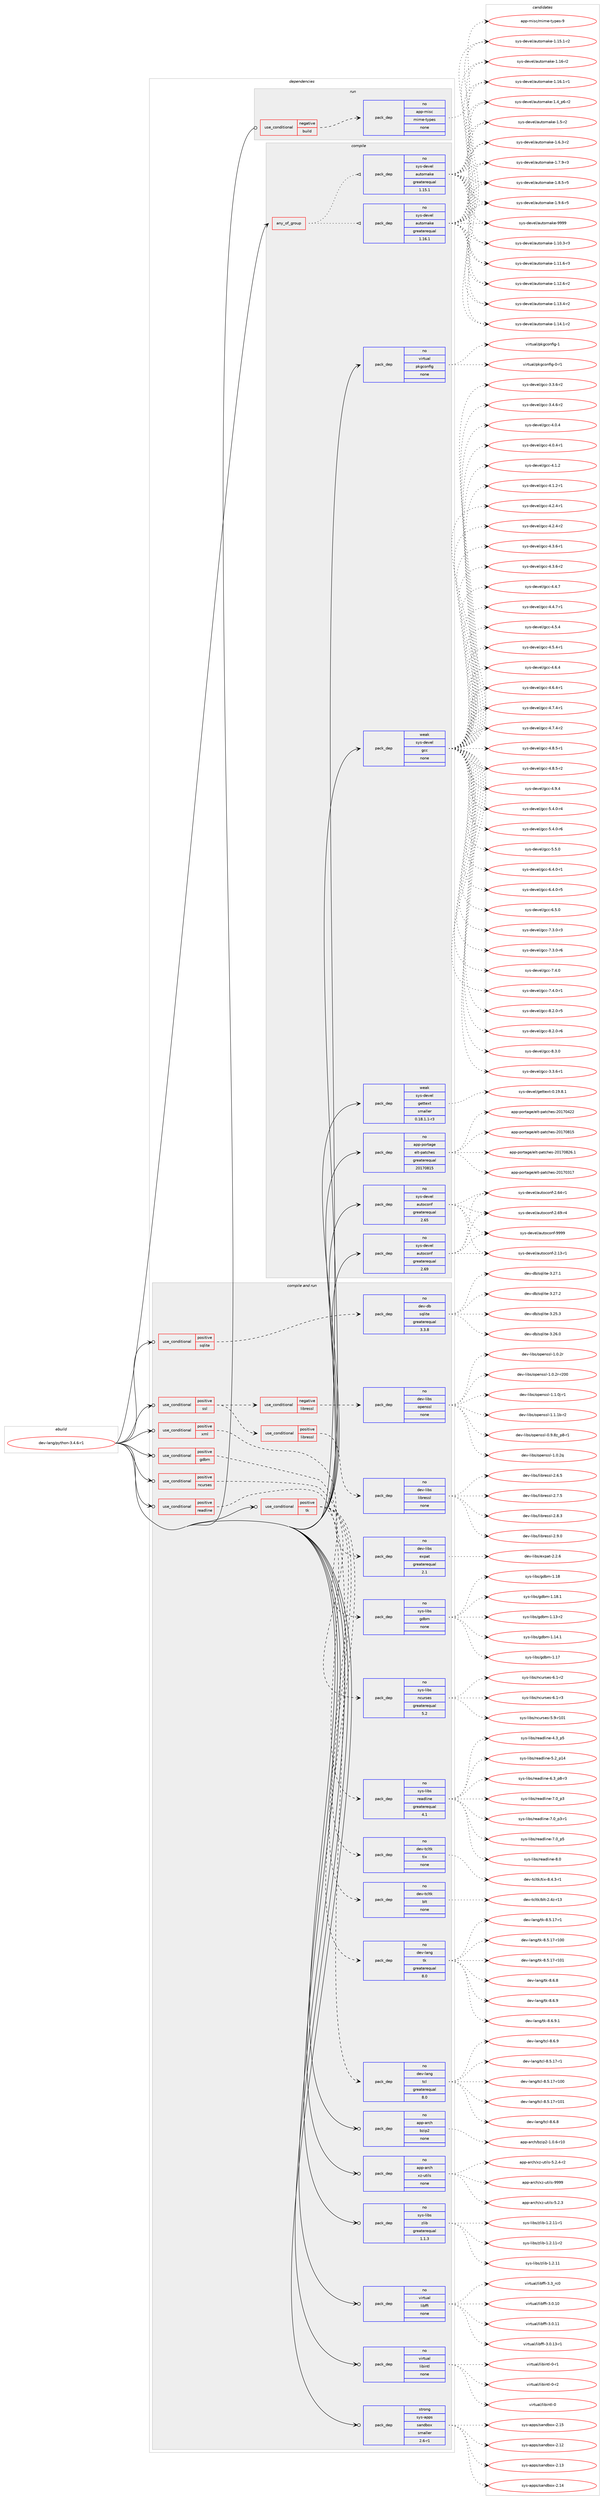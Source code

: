 digraph prolog {

# *************
# Graph options
# *************

newrank=true;
concentrate=true;
compound=true;
graph [rankdir=LR,fontname=Helvetica,fontsize=10,ranksep=1.5];#, ranksep=2.5, nodesep=0.2];
edge  [arrowhead=vee];
node  [fontname=Helvetica,fontsize=10];

# **********
# The ebuild
# **********

subgraph cluster_leftcol {
color=gray;
rank=same;
label=<<i>ebuild</i>>;
id [label="dev-lang/python-3.4.6-r1", color=red, width=4, href="../dev-lang/python-3.4.6-r1.svg"];
}

# ****************
# The dependencies
# ****************

subgraph cluster_midcol {
color=gray;
label=<<i>dependencies</i>>;
subgraph cluster_compile {
fillcolor="#eeeeee";
style=filled;
label=<<i>compile</i>>;
subgraph any22021 {
dependency1361623 [label=<<TABLE BORDER="0" CELLBORDER="1" CELLSPACING="0" CELLPADDING="4"><TR><TD CELLPADDING="10">any_of_group</TD></TR></TABLE>>, shape=none, color=red];subgraph pack974479 {
dependency1361624 [label=<<TABLE BORDER="0" CELLBORDER="1" CELLSPACING="0" CELLPADDING="4" WIDTH="220"><TR><TD ROWSPAN="6" CELLPADDING="30">pack_dep</TD></TR><TR><TD WIDTH="110">no</TD></TR><TR><TD>sys-devel</TD></TR><TR><TD>automake</TD></TR><TR><TD>greaterequal</TD></TR><TR><TD>1.16.1</TD></TR></TABLE>>, shape=none, color=blue];
}
dependency1361623:e -> dependency1361624:w [weight=20,style="dotted",arrowhead="oinv"];
subgraph pack974480 {
dependency1361625 [label=<<TABLE BORDER="0" CELLBORDER="1" CELLSPACING="0" CELLPADDING="4" WIDTH="220"><TR><TD ROWSPAN="6" CELLPADDING="30">pack_dep</TD></TR><TR><TD WIDTH="110">no</TD></TR><TR><TD>sys-devel</TD></TR><TR><TD>automake</TD></TR><TR><TD>greaterequal</TD></TR><TR><TD>1.15.1</TD></TR></TABLE>>, shape=none, color=blue];
}
dependency1361623:e -> dependency1361625:w [weight=20,style="dotted",arrowhead="oinv"];
}
id:e -> dependency1361623:w [weight=20,style="solid",arrowhead="vee"];
subgraph pack974481 {
dependency1361626 [label=<<TABLE BORDER="0" CELLBORDER="1" CELLSPACING="0" CELLPADDING="4" WIDTH="220"><TR><TD ROWSPAN="6" CELLPADDING="30">pack_dep</TD></TR><TR><TD WIDTH="110">no</TD></TR><TR><TD>app-portage</TD></TR><TR><TD>elt-patches</TD></TR><TR><TD>greaterequal</TD></TR><TR><TD>20170815</TD></TR></TABLE>>, shape=none, color=blue];
}
id:e -> dependency1361626:w [weight=20,style="solid",arrowhead="vee"];
subgraph pack974482 {
dependency1361627 [label=<<TABLE BORDER="0" CELLBORDER="1" CELLSPACING="0" CELLPADDING="4" WIDTH="220"><TR><TD ROWSPAN="6" CELLPADDING="30">pack_dep</TD></TR><TR><TD WIDTH="110">no</TD></TR><TR><TD>sys-devel</TD></TR><TR><TD>autoconf</TD></TR><TR><TD>greaterequal</TD></TR><TR><TD>2.65</TD></TR></TABLE>>, shape=none, color=blue];
}
id:e -> dependency1361627:w [weight=20,style="solid",arrowhead="vee"];
subgraph pack974483 {
dependency1361628 [label=<<TABLE BORDER="0" CELLBORDER="1" CELLSPACING="0" CELLPADDING="4" WIDTH="220"><TR><TD ROWSPAN="6" CELLPADDING="30">pack_dep</TD></TR><TR><TD WIDTH="110">no</TD></TR><TR><TD>sys-devel</TD></TR><TR><TD>autoconf</TD></TR><TR><TD>greaterequal</TD></TR><TR><TD>2.69</TD></TR></TABLE>>, shape=none, color=blue];
}
id:e -> dependency1361628:w [weight=20,style="solid",arrowhead="vee"];
subgraph pack974484 {
dependency1361629 [label=<<TABLE BORDER="0" CELLBORDER="1" CELLSPACING="0" CELLPADDING="4" WIDTH="220"><TR><TD ROWSPAN="6" CELLPADDING="30">pack_dep</TD></TR><TR><TD WIDTH="110">no</TD></TR><TR><TD>virtual</TD></TR><TR><TD>pkgconfig</TD></TR><TR><TD>none</TD></TR><TR><TD></TD></TR></TABLE>>, shape=none, color=blue];
}
id:e -> dependency1361629:w [weight=20,style="solid",arrowhead="vee"];
subgraph pack974485 {
dependency1361630 [label=<<TABLE BORDER="0" CELLBORDER="1" CELLSPACING="0" CELLPADDING="4" WIDTH="220"><TR><TD ROWSPAN="6" CELLPADDING="30">pack_dep</TD></TR><TR><TD WIDTH="110">weak</TD></TR><TR><TD>sys-devel</TD></TR><TR><TD>gcc</TD></TR><TR><TD>none</TD></TR><TR><TD></TD></TR></TABLE>>, shape=none, color=blue];
}
id:e -> dependency1361630:w [weight=20,style="solid",arrowhead="vee"];
subgraph pack974486 {
dependency1361631 [label=<<TABLE BORDER="0" CELLBORDER="1" CELLSPACING="0" CELLPADDING="4" WIDTH="220"><TR><TD ROWSPAN="6" CELLPADDING="30">pack_dep</TD></TR><TR><TD WIDTH="110">weak</TD></TR><TR><TD>sys-devel</TD></TR><TR><TD>gettext</TD></TR><TR><TD>smaller</TD></TR><TR><TD>0.18.1.1-r3</TD></TR></TABLE>>, shape=none, color=blue];
}
id:e -> dependency1361631:w [weight=20,style="solid",arrowhead="vee"];
}
subgraph cluster_compileandrun {
fillcolor="#eeeeee";
style=filled;
label=<<i>compile and run</i>>;
subgraph cond364571 {
dependency1361632 [label=<<TABLE BORDER="0" CELLBORDER="1" CELLSPACING="0" CELLPADDING="4"><TR><TD ROWSPAN="3" CELLPADDING="10">use_conditional</TD></TR><TR><TD>positive</TD></TR><TR><TD>gdbm</TD></TR></TABLE>>, shape=none, color=red];
subgraph pack974487 {
dependency1361633 [label=<<TABLE BORDER="0" CELLBORDER="1" CELLSPACING="0" CELLPADDING="4" WIDTH="220"><TR><TD ROWSPAN="6" CELLPADDING="30">pack_dep</TD></TR><TR><TD WIDTH="110">no</TD></TR><TR><TD>sys-libs</TD></TR><TR><TD>gdbm</TD></TR><TR><TD>none</TD></TR><TR><TD></TD></TR></TABLE>>, shape=none, color=blue];
}
dependency1361632:e -> dependency1361633:w [weight=20,style="dashed",arrowhead="vee"];
}
id:e -> dependency1361632:w [weight=20,style="solid",arrowhead="odotvee"];
subgraph cond364572 {
dependency1361634 [label=<<TABLE BORDER="0" CELLBORDER="1" CELLSPACING="0" CELLPADDING="4"><TR><TD ROWSPAN="3" CELLPADDING="10">use_conditional</TD></TR><TR><TD>positive</TD></TR><TR><TD>ncurses</TD></TR></TABLE>>, shape=none, color=red];
subgraph pack974488 {
dependency1361635 [label=<<TABLE BORDER="0" CELLBORDER="1" CELLSPACING="0" CELLPADDING="4" WIDTH="220"><TR><TD ROWSPAN="6" CELLPADDING="30">pack_dep</TD></TR><TR><TD WIDTH="110">no</TD></TR><TR><TD>sys-libs</TD></TR><TR><TD>ncurses</TD></TR><TR><TD>greaterequal</TD></TR><TR><TD>5.2</TD></TR></TABLE>>, shape=none, color=blue];
}
dependency1361634:e -> dependency1361635:w [weight=20,style="dashed",arrowhead="vee"];
}
id:e -> dependency1361634:w [weight=20,style="solid",arrowhead="odotvee"];
subgraph cond364573 {
dependency1361636 [label=<<TABLE BORDER="0" CELLBORDER="1" CELLSPACING="0" CELLPADDING="4"><TR><TD ROWSPAN="3" CELLPADDING="10">use_conditional</TD></TR><TR><TD>positive</TD></TR><TR><TD>readline</TD></TR></TABLE>>, shape=none, color=red];
subgraph pack974489 {
dependency1361637 [label=<<TABLE BORDER="0" CELLBORDER="1" CELLSPACING="0" CELLPADDING="4" WIDTH="220"><TR><TD ROWSPAN="6" CELLPADDING="30">pack_dep</TD></TR><TR><TD WIDTH="110">no</TD></TR><TR><TD>sys-libs</TD></TR><TR><TD>readline</TD></TR><TR><TD>greaterequal</TD></TR><TR><TD>4.1</TD></TR></TABLE>>, shape=none, color=blue];
}
dependency1361636:e -> dependency1361637:w [weight=20,style="dashed",arrowhead="vee"];
}
id:e -> dependency1361636:w [weight=20,style="solid",arrowhead="odotvee"];
subgraph cond364574 {
dependency1361638 [label=<<TABLE BORDER="0" CELLBORDER="1" CELLSPACING="0" CELLPADDING="4"><TR><TD ROWSPAN="3" CELLPADDING="10">use_conditional</TD></TR><TR><TD>positive</TD></TR><TR><TD>sqlite</TD></TR></TABLE>>, shape=none, color=red];
subgraph pack974490 {
dependency1361639 [label=<<TABLE BORDER="0" CELLBORDER="1" CELLSPACING="0" CELLPADDING="4" WIDTH="220"><TR><TD ROWSPAN="6" CELLPADDING="30">pack_dep</TD></TR><TR><TD WIDTH="110">no</TD></TR><TR><TD>dev-db</TD></TR><TR><TD>sqlite</TD></TR><TR><TD>greaterequal</TD></TR><TR><TD>3.3.8</TD></TR></TABLE>>, shape=none, color=blue];
}
dependency1361638:e -> dependency1361639:w [weight=20,style="dashed",arrowhead="vee"];
}
id:e -> dependency1361638:w [weight=20,style="solid",arrowhead="odotvee"];
subgraph cond364575 {
dependency1361640 [label=<<TABLE BORDER="0" CELLBORDER="1" CELLSPACING="0" CELLPADDING="4"><TR><TD ROWSPAN="3" CELLPADDING="10">use_conditional</TD></TR><TR><TD>positive</TD></TR><TR><TD>ssl</TD></TR></TABLE>>, shape=none, color=red];
subgraph cond364576 {
dependency1361641 [label=<<TABLE BORDER="0" CELLBORDER="1" CELLSPACING="0" CELLPADDING="4"><TR><TD ROWSPAN="3" CELLPADDING="10">use_conditional</TD></TR><TR><TD>negative</TD></TR><TR><TD>libressl</TD></TR></TABLE>>, shape=none, color=red];
subgraph pack974491 {
dependency1361642 [label=<<TABLE BORDER="0" CELLBORDER="1" CELLSPACING="0" CELLPADDING="4" WIDTH="220"><TR><TD ROWSPAN="6" CELLPADDING="30">pack_dep</TD></TR><TR><TD WIDTH="110">no</TD></TR><TR><TD>dev-libs</TD></TR><TR><TD>openssl</TD></TR><TR><TD>none</TD></TR><TR><TD></TD></TR></TABLE>>, shape=none, color=blue];
}
dependency1361641:e -> dependency1361642:w [weight=20,style="dashed",arrowhead="vee"];
}
dependency1361640:e -> dependency1361641:w [weight=20,style="dashed",arrowhead="vee"];
subgraph cond364577 {
dependency1361643 [label=<<TABLE BORDER="0" CELLBORDER="1" CELLSPACING="0" CELLPADDING="4"><TR><TD ROWSPAN="3" CELLPADDING="10">use_conditional</TD></TR><TR><TD>positive</TD></TR><TR><TD>libressl</TD></TR></TABLE>>, shape=none, color=red];
subgraph pack974492 {
dependency1361644 [label=<<TABLE BORDER="0" CELLBORDER="1" CELLSPACING="0" CELLPADDING="4" WIDTH="220"><TR><TD ROWSPAN="6" CELLPADDING="30">pack_dep</TD></TR><TR><TD WIDTH="110">no</TD></TR><TR><TD>dev-libs</TD></TR><TR><TD>libressl</TD></TR><TR><TD>none</TD></TR><TR><TD></TD></TR></TABLE>>, shape=none, color=blue];
}
dependency1361643:e -> dependency1361644:w [weight=20,style="dashed",arrowhead="vee"];
}
dependency1361640:e -> dependency1361643:w [weight=20,style="dashed",arrowhead="vee"];
}
id:e -> dependency1361640:w [weight=20,style="solid",arrowhead="odotvee"];
subgraph cond364578 {
dependency1361645 [label=<<TABLE BORDER="0" CELLBORDER="1" CELLSPACING="0" CELLPADDING="4"><TR><TD ROWSPAN="3" CELLPADDING="10">use_conditional</TD></TR><TR><TD>positive</TD></TR><TR><TD>tk</TD></TR></TABLE>>, shape=none, color=red];
subgraph pack974493 {
dependency1361646 [label=<<TABLE BORDER="0" CELLBORDER="1" CELLSPACING="0" CELLPADDING="4" WIDTH="220"><TR><TD ROWSPAN="6" CELLPADDING="30">pack_dep</TD></TR><TR><TD WIDTH="110">no</TD></TR><TR><TD>dev-lang</TD></TR><TR><TD>tcl</TD></TR><TR><TD>greaterequal</TD></TR><TR><TD>8.0</TD></TR></TABLE>>, shape=none, color=blue];
}
dependency1361645:e -> dependency1361646:w [weight=20,style="dashed",arrowhead="vee"];
subgraph pack974494 {
dependency1361647 [label=<<TABLE BORDER="0" CELLBORDER="1" CELLSPACING="0" CELLPADDING="4" WIDTH="220"><TR><TD ROWSPAN="6" CELLPADDING="30">pack_dep</TD></TR><TR><TD WIDTH="110">no</TD></TR><TR><TD>dev-lang</TD></TR><TR><TD>tk</TD></TR><TR><TD>greaterequal</TD></TR><TR><TD>8.0</TD></TR></TABLE>>, shape=none, color=blue];
}
dependency1361645:e -> dependency1361647:w [weight=20,style="dashed",arrowhead="vee"];
subgraph pack974495 {
dependency1361648 [label=<<TABLE BORDER="0" CELLBORDER="1" CELLSPACING="0" CELLPADDING="4" WIDTH="220"><TR><TD ROWSPAN="6" CELLPADDING="30">pack_dep</TD></TR><TR><TD WIDTH="110">no</TD></TR><TR><TD>dev-tcltk</TD></TR><TR><TD>blt</TD></TR><TR><TD>none</TD></TR><TR><TD></TD></TR></TABLE>>, shape=none, color=blue];
}
dependency1361645:e -> dependency1361648:w [weight=20,style="dashed",arrowhead="vee"];
subgraph pack974496 {
dependency1361649 [label=<<TABLE BORDER="0" CELLBORDER="1" CELLSPACING="0" CELLPADDING="4" WIDTH="220"><TR><TD ROWSPAN="6" CELLPADDING="30">pack_dep</TD></TR><TR><TD WIDTH="110">no</TD></TR><TR><TD>dev-tcltk</TD></TR><TR><TD>tix</TD></TR><TR><TD>none</TD></TR><TR><TD></TD></TR></TABLE>>, shape=none, color=blue];
}
dependency1361645:e -> dependency1361649:w [weight=20,style="dashed",arrowhead="vee"];
}
id:e -> dependency1361645:w [weight=20,style="solid",arrowhead="odotvee"];
subgraph cond364579 {
dependency1361650 [label=<<TABLE BORDER="0" CELLBORDER="1" CELLSPACING="0" CELLPADDING="4"><TR><TD ROWSPAN="3" CELLPADDING="10">use_conditional</TD></TR><TR><TD>positive</TD></TR><TR><TD>xml</TD></TR></TABLE>>, shape=none, color=red];
subgraph pack974497 {
dependency1361651 [label=<<TABLE BORDER="0" CELLBORDER="1" CELLSPACING="0" CELLPADDING="4" WIDTH="220"><TR><TD ROWSPAN="6" CELLPADDING="30">pack_dep</TD></TR><TR><TD WIDTH="110">no</TD></TR><TR><TD>dev-libs</TD></TR><TR><TD>expat</TD></TR><TR><TD>greaterequal</TD></TR><TR><TD>2.1</TD></TR></TABLE>>, shape=none, color=blue];
}
dependency1361650:e -> dependency1361651:w [weight=20,style="dashed",arrowhead="vee"];
}
id:e -> dependency1361650:w [weight=20,style="solid",arrowhead="odotvee"];
subgraph pack974498 {
dependency1361652 [label=<<TABLE BORDER="0" CELLBORDER="1" CELLSPACING="0" CELLPADDING="4" WIDTH="220"><TR><TD ROWSPAN="6" CELLPADDING="30">pack_dep</TD></TR><TR><TD WIDTH="110">no</TD></TR><TR><TD>app-arch</TD></TR><TR><TD>bzip2</TD></TR><TR><TD>none</TD></TR><TR><TD></TD></TR></TABLE>>, shape=none, color=blue];
}
id:e -> dependency1361652:w [weight=20,style="solid",arrowhead="odotvee"];
subgraph pack974499 {
dependency1361653 [label=<<TABLE BORDER="0" CELLBORDER="1" CELLSPACING="0" CELLPADDING="4" WIDTH="220"><TR><TD ROWSPAN="6" CELLPADDING="30">pack_dep</TD></TR><TR><TD WIDTH="110">no</TD></TR><TR><TD>app-arch</TD></TR><TR><TD>xz-utils</TD></TR><TR><TD>none</TD></TR><TR><TD></TD></TR></TABLE>>, shape=none, color=blue];
}
id:e -> dependency1361653:w [weight=20,style="solid",arrowhead="odotvee"];
subgraph pack974500 {
dependency1361654 [label=<<TABLE BORDER="0" CELLBORDER="1" CELLSPACING="0" CELLPADDING="4" WIDTH="220"><TR><TD ROWSPAN="6" CELLPADDING="30">pack_dep</TD></TR><TR><TD WIDTH="110">no</TD></TR><TR><TD>sys-libs</TD></TR><TR><TD>zlib</TD></TR><TR><TD>greaterequal</TD></TR><TR><TD>1.1.3</TD></TR></TABLE>>, shape=none, color=blue];
}
id:e -> dependency1361654:w [weight=20,style="solid",arrowhead="odotvee"];
subgraph pack974501 {
dependency1361655 [label=<<TABLE BORDER="0" CELLBORDER="1" CELLSPACING="0" CELLPADDING="4" WIDTH="220"><TR><TD ROWSPAN="6" CELLPADDING="30">pack_dep</TD></TR><TR><TD WIDTH="110">no</TD></TR><TR><TD>virtual</TD></TR><TR><TD>libffi</TD></TR><TR><TD>none</TD></TR><TR><TD></TD></TR></TABLE>>, shape=none, color=blue];
}
id:e -> dependency1361655:w [weight=20,style="solid",arrowhead="odotvee"];
subgraph pack974502 {
dependency1361656 [label=<<TABLE BORDER="0" CELLBORDER="1" CELLSPACING="0" CELLPADDING="4" WIDTH="220"><TR><TD ROWSPAN="6" CELLPADDING="30">pack_dep</TD></TR><TR><TD WIDTH="110">no</TD></TR><TR><TD>virtual</TD></TR><TR><TD>libintl</TD></TR><TR><TD>none</TD></TR><TR><TD></TD></TR></TABLE>>, shape=none, color=blue];
}
id:e -> dependency1361656:w [weight=20,style="solid",arrowhead="odotvee"];
subgraph pack974503 {
dependency1361657 [label=<<TABLE BORDER="0" CELLBORDER="1" CELLSPACING="0" CELLPADDING="4" WIDTH="220"><TR><TD ROWSPAN="6" CELLPADDING="30">pack_dep</TD></TR><TR><TD WIDTH="110">strong</TD></TR><TR><TD>sys-apps</TD></TR><TR><TD>sandbox</TD></TR><TR><TD>smaller</TD></TR><TR><TD>2.6-r1</TD></TR></TABLE>>, shape=none, color=blue];
}
id:e -> dependency1361657:w [weight=20,style="solid",arrowhead="odotvee"];
}
subgraph cluster_run {
fillcolor="#eeeeee";
style=filled;
label=<<i>run</i>>;
subgraph cond364580 {
dependency1361658 [label=<<TABLE BORDER="0" CELLBORDER="1" CELLSPACING="0" CELLPADDING="4"><TR><TD ROWSPAN="3" CELLPADDING="10">use_conditional</TD></TR><TR><TD>negative</TD></TR><TR><TD>build</TD></TR></TABLE>>, shape=none, color=red];
subgraph pack974504 {
dependency1361659 [label=<<TABLE BORDER="0" CELLBORDER="1" CELLSPACING="0" CELLPADDING="4" WIDTH="220"><TR><TD ROWSPAN="6" CELLPADDING="30">pack_dep</TD></TR><TR><TD WIDTH="110">no</TD></TR><TR><TD>app-misc</TD></TR><TR><TD>mime-types</TD></TR><TR><TD>none</TD></TR><TR><TD></TD></TR></TABLE>>, shape=none, color=blue];
}
dependency1361658:e -> dependency1361659:w [weight=20,style="dashed",arrowhead="vee"];
}
id:e -> dependency1361658:w [weight=20,style="solid",arrowhead="odot"];
}
}

# **************
# The candidates
# **************

subgraph cluster_choices {
rank=same;
color=gray;
label=<<i>candidates</i>>;

subgraph choice974479 {
color=black;
nodesep=1;
choice11512111545100101118101108479711711611110997107101454946494846514511451 [label="sys-devel/automake-1.10.3-r3", color=red, width=4,href="../sys-devel/automake-1.10.3-r3.svg"];
choice11512111545100101118101108479711711611110997107101454946494946544511451 [label="sys-devel/automake-1.11.6-r3", color=red, width=4,href="../sys-devel/automake-1.11.6-r3.svg"];
choice11512111545100101118101108479711711611110997107101454946495046544511450 [label="sys-devel/automake-1.12.6-r2", color=red, width=4,href="../sys-devel/automake-1.12.6-r2.svg"];
choice11512111545100101118101108479711711611110997107101454946495146524511450 [label="sys-devel/automake-1.13.4-r2", color=red, width=4,href="../sys-devel/automake-1.13.4-r2.svg"];
choice11512111545100101118101108479711711611110997107101454946495246494511450 [label="sys-devel/automake-1.14.1-r2", color=red, width=4,href="../sys-devel/automake-1.14.1-r2.svg"];
choice11512111545100101118101108479711711611110997107101454946495346494511450 [label="sys-devel/automake-1.15.1-r2", color=red, width=4,href="../sys-devel/automake-1.15.1-r2.svg"];
choice1151211154510010111810110847971171161111099710710145494649544511450 [label="sys-devel/automake-1.16-r2", color=red, width=4,href="../sys-devel/automake-1.16-r2.svg"];
choice11512111545100101118101108479711711611110997107101454946495446494511449 [label="sys-devel/automake-1.16.1-r1", color=red, width=4,href="../sys-devel/automake-1.16.1-r1.svg"];
choice115121115451001011181011084797117116111109971071014549465295112544511450 [label="sys-devel/automake-1.4_p6-r2", color=red, width=4,href="../sys-devel/automake-1.4_p6-r2.svg"];
choice11512111545100101118101108479711711611110997107101454946534511450 [label="sys-devel/automake-1.5-r2", color=red, width=4,href="../sys-devel/automake-1.5-r2.svg"];
choice115121115451001011181011084797117116111109971071014549465446514511450 [label="sys-devel/automake-1.6.3-r2", color=red, width=4,href="../sys-devel/automake-1.6.3-r2.svg"];
choice115121115451001011181011084797117116111109971071014549465546574511451 [label="sys-devel/automake-1.7.9-r3", color=red, width=4,href="../sys-devel/automake-1.7.9-r3.svg"];
choice115121115451001011181011084797117116111109971071014549465646534511453 [label="sys-devel/automake-1.8.5-r5", color=red, width=4,href="../sys-devel/automake-1.8.5-r5.svg"];
choice115121115451001011181011084797117116111109971071014549465746544511453 [label="sys-devel/automake-1.9.6-r5", color=red, width=4,href="../sys-devel/automake-1.9.6-r5.svg"];
choice115121115451001011181011084797117116111109971071014557575757 [label="sys-devel/automake-9999", color=red, width=4,href="../sys-devel/automake-9999.svg"];
dependency1361624:e -> choice11512111545100101118101108479711711611110997107101454946494846514511451:w [style=dotted,weight="100"];
dependency1361624:e -> choice11512111545100101118101108479711711611110997107101454946494946544511451:w [style=dotted,weight="100"];
dependency1361624:e -> choice11512111545100101118101108479711711611110997107101454946495046544511450:w [style=dotted,weight="100"];
dependency1361624:e -> choice11512111545100101118101108479711711611110997107101454946495146524511450:w [style=dotted,weight="100"];
dependency1361624:e -> choice11512111545100101118101108479711711611110997107101454946495246494511450:w [style=dotted,weight="100"];
dependency1361624:e -> choice11512111545100101118101108479711711611110997107101454946495346494511450:w [style=dotted,weight="100"];
dependency1361624:e -> choice1151211154510010111810110847971171161111099710710145494649544511450:w [style=dotted,weight="100"];
dependency1361624:e -> choice11512111545100101118101108479711711611110997107101454946495446494511449:w [style=dotted,weight="100"];
dependency1361624:e -> choice115121115451001011181011084797117116111109971071014549465295112544511450:w [style=dotted,weight="100"];
dependency1361624:e -> choice11512111545100101118101108479711711611110997107101454946534511450:w [style=dotted,weight="100"];
dependency1361624:e -> choice115121115451001011181011084797117116111109971071014549465446514511450:w [style=dotted,weight="100"];
dependency1361624:e -> choice115121115451001011181011084797117116111109971071014549465546574511451:w [style=dotted,weight="100"];
dependency1361624:e -> choice115121115451001011181011084797117116111109971071014549465646534511453:w [style=dotted,weight="100"];
dependency1361624:e -> choice115121115451001011181011084797117116111109971071014549465746544511453:w [style=dotted,weight="100"];
dependency1361624:e -> choice115121115451001011181011084797117116111109971071014557575757:w [style=dotted,weight="100"];
}
subgraph choice974480 {
color=black;
nodesep=1;
choice11512111545100101118101108479711711611110997107101454946494846514511451 [label="sys-devel/automake-1.10.3-r3", color=red, width=4,href="../sys-devel/automake-1.10.3-r3.svg"];
choice11512111545100101118101108479711711611110997107101454946494946544511451 [label="sys-devel/automake-1.11.6-r3", color=red, width=4,href="../sys-devel/automake-1.11.6-r3.svg"];
choice11512111545100101118101108479711711611110997107101454946495046544511450 [label="sys-devel/automake-1.12.6-r2", color=red, width=4,href="../sys-devel/automake-1.12.6-r2.svg"];
choice11512111545100101118101108479711711611110997107101454946495146524511450 [label="sys-devel/automake-1.13.4-r2", color=red, width=4,href="../sys-devel/automake-1.13.4-r2.svg"];
choice11512111545100101118101108479711711611110997107101454946495246494511450 [label="sys-devel/automake-1.14.1-r2", color=red, width=4,href="../sys-devel/automake-1.14.1-r2.svg"];
choice11512111545100101118101108479711711611110997107101454946495346494511450 [label="sys-devel/automake-1.15.1-r2", color=red, width=4,href="../sys-devel/automake-1.15.1-r2.svg"];
choice1151211154510010111810110847971171161111099710710145494649544511450 [label="sys-devel/automake-1.16-r2", color=red, width=4,href="../sys-devel/automake-1.16-r2.svg"];
choice11512111545100101118101108479711711611110997107101454946495446494511449 [label="sys-devel/automake-1.16.1-r1", color=red, width=4,href="../sys-devel/automake-1.16.1-r1.svg"];
choice115121115451001011181011084797117116111109971071014549465295112544511450 [label="sys-devel/automake-1.4_p6-r2", color=red, width=4,href="../sys-devel/automake-1.4_p6-r2.svg"];
choice11512111545100101118101108479711711611110997107101454946534511450 [label="sys-devel/automake-1.5-r2", color=red, width=4,href="../sys-devel/automake-1.5-r2.svg"];
choice115121115451001011181011084797117116111109971071014549465446514511450 [label="sys-devel/automake-1.6.3-r2", color=red, width=4,href="../sys-devel/automake-1.6.3-r2.svg"];
choice115121115451001011181011084797117116111109971071014549465546574511451 [label="sys-devel/automake-1.7.9-r3", color=red, width=4,href="../sys-devel/automake-1.7.9-r3.svg"];
choice115121115451001011181011084797117116111109971071014549465646534511453 [label="sys-devel/automake-1.8.5-r5", color=red, width=4,href="../sys-devel/automake-1.8.5-r5.svg"];
choice115121115451001011181011084797117116111109971071014549465746544511453 [label="sys-devel/automake-1.9.6-r5", color=red, width=4,href="../sys-devel/automake-1.9.6-r5.svg"];
choice115121115451001011181011084797117116111109971071014557575757 [label="sys-devel/automake-9999", color=red, width=4,href="../sys-devel/automake-9999.svg"];
dependency1361625:e -> choice11512111545100101118101108479711711611110997107101454946494846514511451:w [style=dotted,weight="100"];
dependency1361625:e -> choice11512111545100101118101108479711711611110997107101454946494946544511451:w [style=dotted,weight="100"];
dependency1361625:e -> choice11512111545100101118101108479711711611110997107101454946495046544511450:w [style=dotted,weight="100"];
dependency1361625:e -> choice11512111545100101118101108479711711611110997107101454946495146524511450:w [style=dotted,weight="100"];
dependency1361625:e -> choice11512111545100101118101108479711711611110997107101454946495246494511450:w [style=dotted,weight="100"];
dependency1361625:e -> choice11512111545100101118101108479711711611110997107101454946495346494511450:w [style=dotted,weight="100"];
dependency1361625:e -> choice1151211154510010111810110847971171161111099710710145494649544511450:w [style=dotted,weight="100"];
dependency1361625:e -> choice11512111545100101118101108479711711611110997107101454946495446494511449:w [style=dotted,weight="100"];
dependency1361625:e -> choice115121115451001011181011084797117116111109971071014549465295112544511450:w [style=dotted,weight="100"];
dependency1361625:e -> choice11512111545100101118101108479711711611110997107101454946534511450:w [style=dotted,weight="100"];
dependency1361625:e -> choice115121115451001011181011084797117116111109971071014549465446514511450:w [style=dotted,weight="100"];
dependency1361625:e -> choice115121115451001011181011084797117116111109971071014549465546574511451:w [style=dotted,weight="100"];
dependency1361625:e -> choice115121115451001011181011084797117116111109971071014549465646534511453:w [style=dotted,weight="100"];
dependency1361625:e -> choice115121115451001011181011084797117116111109971071014549465746544511453:w [style=dotted,weight="100"];
dependency1361625:e -> choice115121115451001011181011084797117116111109971071014557575757:w [style=dotted,weight="100"];
}
subgraph choice974481 {
color=black;
nodesep=1;
choice97112112451121111141169710310147101108116451129711699104101115455048495548514955 [label="app-portage/elt-patches-20170317", color=red, width=4,href="../app-portage/elt-patches-20170317.svg"];
choice97112112451121111141169710310147101108116451129711699104101115455048495548525050 [label="app-portage/elt-patches-20170422", color=red, width=4,href="../app-portage/elt-patches-20170422.svg"];
choice97112112451121111141169710310147101108116451129711699104101115455048495548564953 [label="app-portage/elt-patches-20170815", color=red, width=4,href="../app-portage/elt-patches-20170815.svg"];
choice971121124511211111411697103101471011081164511297116991041011154550484955485650544649 [label="app-portage/elt-patches-20170826.1", color=red, width=4,href="../app-portage/elt-patches-20170826.1.svg"];
dependency1361626:e -> choice97112112451121111141169710310147101108116451129711699104101115455048495548514955:w [style=dotted,weight="100"];
dependency1361626:e -> choice97112112451121111141169710310147101108116451129711699104101115455048495548525050:w [style=dotted,weight="100"];
dependency1361626:e -> choice97112112451121111141169710310147101108116451129711699104101115455048495548564953:w [style=dotted,weight="100"];
dependency1361626:e -> choice971121124511211111411697103101471011081164511297116991041011154550484955485650544649:w [style=dotted,weight="100"];
}
subgraph choice974482 {
color=black;
nodesep=1;
choice1151211154510010111810110847971171161119911111010245504649514511449 [label="sys-devel/autoconf-2.13-r1", color=red, width=4,href="../sys-devel/autoconf-2.13-r1.svg"];
choice1151211154510010111810110847971171161119911111010245504654524511449 [label="sys-devel/autoconf-2.64-r1", color=red, width=4,href="../sys-devel/autoconf-2.64-r1.svg"];
choice1151211154510010111810110847971171161119911111010245504654574511452 [label="sys-devel/autoconf-2.69-r4", color=red, width=4,href="../sys-devel/autoconf-2.69-r4.svg"];
choice115121115451001011181011084797117116111991111101024557575757 [label="sys-devel/autoconf-9999", color=red, width=4,href="../sys-devel/autoconf-9999.svg"];
dependency1361627:e -> choice1151211154510010111810110847971171161119911111010245504649514511449:w [style=dotted,weight="100"];
dependency1361627:e -> choice1151211154510010111810110847971171161119911111010245504654524511449:w [style=dotted,weight="100"];
dependency1361627:e -> choice1151211154510010111810110847971171161119911111010245504654574511452:w [style=dotted,weight="100"];
dependency1361627:e -> choice115121115451001011181011084797117116111991111101024557575757:w [style=dotted,weight="100"];
}
subgraph choice974483 {
color=black;
nodesep=1;
choice1151211154510010111810110847971171161119911111010245504649514511449 [label="sys-devel/autoconf-2.13-r1", color=red, width=4,href="../sys-devel/autoconf-2.13-r1.svg"];
choice1151211154510010111810110847971171161119911111010245504654524511449 [label="sys-devel/autoconf-2.64-r1", color=red, width=4,href="../sys-devel/autoconf-2.64-r1.svg"];
choice1151211154510010111810110847971171161119911111010245504654574511452 [label="sys-devel/autoconf-2.69-r4", color=red, width=4,href="../sys-devel/autoconf-2.69-r4.svg"];
choice115121115451001011181011084797117116111991111101024557575757 [label="sys-devel/autoconf-9999", color=red, width=4,href="../sys-devel/autoconf-9999.svg"];
dependency1361628:e -> choice1151211154510010111810110847971171161119911111010245504649514511449:w [style=dotted,weight="100"];
dependency1361628:e -> choice1151211154510010111810110847971171161119911111010245504654524511449:w [style=dotted,weight="100"];
dependency1361628:e -> choice1151211154510010111810110847971171161119911111010245504654574511452:w [style=dotted,weight="100"];
dependency1361628:e -> choice115121115451001011181011084797117116111991111101024557575757:w [style=dotted,weight="100"];
}
subgraph choice974484 {
color=black;
nodesep=1;
choice11810511411611797108471121071039911111010210510345484511449 [label="virtual/pkgconfig-0-r1", color=red, width=4,href="../virtual/pkgconfig-0-r1.svg"];
choice1181051141161179710847112107103991111101021051034549 [label="virtual/pkgconfig-1", color=red, width=4,href="../virtual/pkgconfig-1.svg"];
dependency1361629:e -> choice11810511411611797108471121071039911111010210510345484511449:w [style=dotted,weight="100"];
dependency1361629:e -> choice1181051141161179710847112107103991111101021051034549:w [style=dotted,weight="100"];
}
subgraph choice974485 {
color=black;
nodesep=1;
choice115121115451001011181011084710399994551465146544511449 [label="sys-devel/gcc-3.3.6-r1", color=red, width=4,href="../sys-devel/gcc-3.3.6-r1.svg"];
choice115121115451001011181011084710399994551465146544511450 [label="sys-devel/gcc-3.3.6-r2", color=red, width=4,href="../sys-devel/gcc-3.3.6-r2.svg"];
choice115121115451001011181011084710399994551465246544511450 [label="sys-devel/gcc-3.4.6-r2", color=red, width=4,href="../sys-devel/gcc-3.4.6-r2.svg"];
choice11512111545100101118101108471039999455246484652 [label="sys-devel/gcc-4.0.4", color=red, width=4,href="../sys-devel/gcc-4.0.4.svg"];
choice115121115451001011181011084710399994552464846524511449 [label="sys-devel/gcc-4.0.4-r1", color=red, width=4,href="../sys-devel/gcc-4.0.4-r1.svg"];
choice11512111545100101118101108471039999455246494650 [label="sys-devel/gcc-4.1.2", color=red, width=4,href="../sys-devel/gcc-4.1.2.svg"];
choice115121115451001011181011084710399994552464946504511449 [label="sys-devel/gcc-4.1.2-r1", color=red, width=4,href="../sys-devel/gcc-4.1.2-r1.svg"];
choice115121115451001011181011084710399994552465046524511449 [label="sys-devel/gcc-4.2.4-r1", color=red, width=4,href="../sys-devel/gcc-4.2.4-r1.svg"];
choice115121115451001011181011084710399994552465046524511450 [label="sys-devel/gcc-4.2.4-r2", color=red, width=4,href="../sys-devel/gcc-4.2.4-r2.svg"];
choice115121115451001011181011084710399994552465146544511449 [label="sys-devel/gcc-4.3.6-r1", color=red, width=4,href="../sys-devel/gcc-4.3.6-r1.svg"];
choice115121115451001011181011084710399994552465146544511450 [label="sys-devel/gcc-4.3.6-r2", color=red, width=4,href="../sys-devel/gcc-4.3.6-r2.svg"];
choice11512111545100101118101108471039999455246524655 [label="sys-devel/gcc-4.4.7", color=red, width=4,href="../sys-devel/gcc-4.4.7.svg"];
choice115121115451001011181011084710399994552465246554511449 [label="sys-devel/gcc-4.4.7-r1", color=red, width=4,href="../sys-devel/gcc-4.4.7-r1.svg"];
choice11512111545100101118101108471039999455246534652 [label="sys-devel/gcc-4.5.4", color=red, width=4,href="../sys-devel/gcc-4.5.4.svg"];
choice115121115451001011181011084710399994552465346524511449 [label="sys-devel/gcc-4.5.4-r1", color=red, width=4,href="../sys-devel/gcc-4.5.4-r1.svg"];
choice11512111545100101118101108471039999455246544652 [label="sys-devel/gcc-4.6.4", color=red, width=4,href="../sys-devel/gcc-4.6.4.svg"];
choice115121115451001011181011084710399994552465446524511449 [label="sys-devel/gcc-4.6.4-r1", color=red, width=4,href="../sys-devel/gcc-4.6.4-r1.svg"];
choice115121115451001011181011084710399994552465546524511449 [label="sys-devel/gcc-4.7.4-r1", color=red, width=4,href="../sys-devel/gcc-4.7.4-r1.svg"];
choice115121115451001011181011084710399994552465546524511450 [label="sys-devel/gcc-4.7.4-r2", color=red, width=4,href="../sys-devel/gcc-4.7.4-r2.svg"];
choice115121115451001011181011084710399994552465646534511449 [label="sys-devel/gcc-4.8.5-r1", color=red, width=4,href="../sys-devel/gcc-4.8.5-r1.svg"];
choice115121115451001011181011084710399994552465646534511450 [label="sys-devel/gcc-4.8.5-r2", color=red, width=4,href="../sys-devel/gcc-4.8.5-r2.svg"];
choice11512111545100101118101108471039999455246574652 [label="sys-devel/gcc-4.9.4", color=red, width=4,href="../sys-devel/gcc-4.9.4.svg"];
choice115121115451001011181011084710399994553465246484511452 [label="sys-devel/gcc-5.4.0-r4", color=red, width=4,href="../sys-devel/gcc-5.4.0-r4.svg"];
choice115121115451001011181011084710399994553465246484511454 [label="sys-devel/gcc-5.4.0-r6", color=red, width=4,href="../sys-devel/gcc-5.4.0-r6.svg"];
choice11512111545100101118101108471039999455346534648 [label="sys-devel/gcc-5.5.0", color=red, width=4,href="../sys-devel/gcc-5.5.0.svg"];
choice115121115451001011181011084710399994554465246484511449 [label="sys-devel/gcc-6.4.0-r1", color=red, width=4,href="../sys-devel/gcc-6.4.0-r1.svg"];
choice115121115451001011181011084710399994554465246484511453 [label="sys-devel/gcc-6.4.0-r5", color=red, width=4,href="../sys-devel/gcc-6.4.0-r5.svg"];
choice11512111545100101118101108471039999455446534648 [label="sys-devel/gcc-6.5.0", color=red, width=4,href="../sys-devel/gcc-6.5.0.svg"];
choice115121115451001011181011084710399994555465146484511451 [label="sys-devel/gcc-7.3.0-r3", color=red, width=4,href="../sys-devel/gcc-7.3.0-r3.svg"];
choice115121115451001011181011084710399994555465146484511454 [label="sys-devel/gcc-7.3.0-r6", color=red, width=4,href="../sys-devel/gcc-7.3.0-r6.svg"];
choice11512111545100101118101108471039999455546524648 [label="sys-devel/gcc-7.4.0", color=red, width=4,href="../sys-devel/gcc-7.4.0.svg"];
choice115121115451001011181011084710399994555465246484511449 [label="sys-devel/gcc-7.4.0-r1", color=red, width=4,href="../sys-devel/gcc-7.4.0-r1.svg"];
choice115121115451001011181011084710399994556465046484511453 [label="sys-devel/gcc-8.2.0-r5", color=red, width=4,href="../sys-devel/gcc-8.2.0-r5.svg"];
choice115121115451001011181011084710399994556465046484511454 [label="sys-devel/gcc-8.2.0-r6", color=red, width=4,href="../sys-devel/gcc-8.2.0-r6.svg"];
choice11512111545100101118101108471039999455646514648 [label="sys-devel/gcc-8.3.0", color=red, width=4,href="../sys-devel/gcc-8.3.0.svg"];
dependency1361630:e -> choice115121115451001011181011084710399994551465146544511449:w [style=dotted,weight="100"];
dependency1361630:e -> choice115121115451001011181011084710399994551465146544511450:w [style=dotted,weight="100"];
dependency1361630:e -> choice115121115451001011181011084710399994551465246544511450:w [style=dotted,weight="100"];
dependency1361630:e -> choice11512111545100101118101108471039999455246484652:w [style=dotted,weight="100"];
dependency1361630:e -> choice115121115451001011181011084710399994552464846524511449:w [style=dotted,weight="100"];
dependency1361630:e -> choice11512111545100101118101108471039999455246494650:w [style=dotted,weight="100"];
dependency1361630:e -> choice115121115451001011181011084710399994552464946504511449:w [style=dotted,weight="100"];
dependency1361630:e -> choice115121115451001011181011084710399994552465046524511449:w [style=dotted,weight="100"];
dependency1361630:e -> choice115121115451001011181011084710399994552465046524511450:w [style=dotted,weight="100"];
dependency1361630:e -> choice115121115451001011181011084710399994552465146544511449:w [style=dotted,weight="100"];
dependency1361630:e -> choice115121115451001011181011084710399994552465146544511450:w [style=dotted,weight="100"];
dependency1361630:e -> choice11512111545100101118101108471039999455246524655:w [style=dotted,weight="100"];
dependency1361630:e -> choice115121115451001011181011084710399994552465246554511449:w [style=dotted,weight="100"];
dependency1361630:e -> choice11512111545100101118101108471039999455246534652:w [style=dotted,weight="100"];
dependency1361630:e -> choice115121115451001011181011084710399994552465346524511449:w [style=dotted,weight="100"];
dependency1361630:e -> choice11512111545100101118101108471039999455246544652:w [style=dotted,weight="100"];
dependency1361630:e -> choice115121115451001011181011084710399994552465446524511449:w [style=dotted,weight="100"];
dependency1361630:e -> choice115121115451001011181011084710399994552465546524511449:w [style=dotted,weight="100"];
dependency1361630:e -> choice115121115451001011181011084710399994552465546524511450:w [style=dotted,weight="100"];
dependency1361630:e -> choice115121115451001011181011084710399994552465646534511449:w [style=dotted,weight="100"];
dependency1361630:e -> choice115121115451001011181011084710399994552465646534511450:w [style=dotted,weight="100"];
dependency1361630:e -> choice11512111545100101118101108471039999455246574652:w [style=dotted,weight="100"];
dependency1361630:e -> choice115121115451001011181011084710399994553465246484511452:w [style=dotted,weight="100"];
dependency1361630:e -> choice115121115451001011181011084710399994553465246484511454:w [style=dotted,weight="100"];
dependency1361630:e -> choice11512111545100101118101108471039999455346534648:w [style=dotted,weight="100"];
dependency1361630:e -> choice115121115451001011181011084710399994554465246484511449:w [style=dotted,weight="100"];
dependency1361630:e -> choice115121115451001011181011084710399994554465246484511453:w [style=dotted,weight="100"];
dependency1361630:e -> choice11512111545100101118101108471039999455446534648:w [style=dotted,weight="100"];
dependency1361630:e -> choice115121115451001011181011084710399994555465146484511451:w [style=dotted,weight="100"];
dependency1361630:e -> choice115121115451001011181011084710399994555465146484511454:w [style=dotted,weight="100"];
dependency1361630:e -> choice11512111545100101118101108471039999455546524648:w [style=dotted,weight="100"];
dependency1361630:e -> choice115121115451001011181011084710399994555465246484511449:w [style=dotted,weight="100"];
dependency1361630:e -> choice115121115451001011181011084710399994556465046484511453:w [style=dotted,weight="100"];
dependency1361630:e -> choice115121115451001011181011084710399994556465046484511454:w [style=dotted,weight="100"];
dependency1361630:e -> choice11512111545100101118101108471039999455646514648:w [style=dotted,weight="100"];
}
subgraph choice974486 {
color=black;
nodesep=1;
choice1151211154510010111810110847103101116116101120116454846495746564649 [label="sys-devel/gettext-0.19.8.1", color=red, width=4,href="../sys-devel/gettext-0.19.8.1.svg"];
dependency1361631:e -> choice1151211154510010111810110847103101116116101120116454846495746564649:w [style=dotted,weight="100"];
}
subgraph choice974487 {
color=black;
nodesep=1;
choice1151211154510810598115471031009810945494649514511450 [label="sys-libs/gdbm-1.13-r2", color=red, width=4,href="../sys-libs/gdbm-1.13-r2.svg"];
choice1151211154510810598115471031009810945494649524649 [label="sys-libs/gdbm-1.14.1", color=red, width=4,href="../sys-libs/gdbm-1.14.1.svg"];
choice115121115451081059811547103100981094549464955 [label="sys-libs/gdbm-1.17", color=red, width=4,href="../sys-libs/gdbm-1.17.svg"];
choice115121115451081059811547103100981094549464956 [label="sys-libs/gdbm-1.18", color=red, width=4,href="../sys-libs/gdbm-1.18.svg"];
choice1151211154510810598115471031009810945494649564649 [label="sys-libs/gdbm-1.18.1", color=red, width=4,href="../sys-libs/gdbm-1.18.1.svg"];
dependency1361633:e -> choice1151211154510810598115471031009810945494649514511450:w [style=dotted,weight="100"];
dependency1361633:e -> choice1151211154510810598115471031009810945494649524649:w [style=dotted,weight="100"];
dependency1361633:e -> choice115121115451081059811547103100981094549464955:w [style=dotted,weight="100"];
dependency1361633:e -> choice115121115451081059811547103100981094549464956:w [style=dotted,weight="100"];
dependency1361633:e -> choice1151211154510810598115471031009810945494649564649:w [style=dotted,weight="100"];
}
subgraph choice974488 {
color=black;
nodesep=1;
choice115121115451081059811547110991171141151011154553465745114494849 [label="sys-libs/ncurses-5.9-r101", color=red, width=4,href="../sys-libs/ncurses-5.9-r101.svg"];
choice11512111545108105981154711099117114115101115455446494511450 [label="sys-libs/ncurses-6.1-r2", color=red, width=4,href="../sys-libs/ncurses-6.1-r2.svg"];
choice11512111545108105981154711099117114115101115455446494511451 [label="sys-libs/ncurses-6.1-r3", color=red, width=4,href="../sys-libs/ncurses-6.1-r3.svg"];
dependency1361635:e -> choice115121115451081059811547110991171141151011154553465745114494849:w [style=dotted,weight="100"];
dependency1361635:e -> choice11512111545108105981154711099117114115101115455446494511450:w [style=dotted,weight="100"];
dependency1361635:e -> choice11512111545108105981154711099117114115101115455446494511451:w [style=dotted,weight="100"];
}
subgraph choice974489 {
color=black;
nodesep=1;
choice11512111545108105981154711410197100108105110101455246519511253 [label="sys-libs/readline-4.3_p5", color=red, width=4,href="../sys-libs/readline-4.3_p5.svg"];
choice1151211154510810598115471141019710010810511010145534650951124952 [label="sys-libs/readline-5.2_p14", color=red, width=4,href="../sys-libs/readline-5.2_p14.svg"];
choice115121115451081059811547114101971001081051101014554465195112564511451 [label="sys-libs/readline-6.3_p8-r3", color=red, width=4,href="../sys-libs/readline-6.3_p8-r3.svg"];
choice11512111545108105981154711410197100108105110101455546489511251 [label="sys-libs/readline-7.0_p3", color=red, width=4,href="../sys-libs/readline-7.0_p3.svg"];
choice115121115451081059811547114101971001081051101014555464895112514511449 [label="sys-libs/readline-7.0_p3-r1", color=red, width=4,href="../sys-libs/readline-7.0_p3-r1.svg"];
choice11512111545108105981154711410197100108105110101455546489511253 [label="sys-libs/readline-7.0_p5", color=red, width=4,href="../sys-libs/readline-7.0_p5.svg"];
choice1151211154510810598115471141019710010810511010145564648 [label="sys-libs/readline-8.0", color=red, width=4,href="../sys-libs/readline-8.0.svg"];
dependency1361637:e -> choice11512111545108105981154711410197100108105110101455246519511253:w [style=dotted,weight="100"];
dependency1361637:e -> choice1151211154510810598115471141019710010810511010145534650951124952:w [style=dotted,weight="100"];
dependency1361637:e -> choice115121115451081059811547114101971001081051101014554465195112564511451:w [style=dotted,weight="100"];
dependency1361637:e -> choice11512111545108105981154711410197100108105110101455546489511251:w [style=dotted,weight="100"];
dependency1361637:e -> choice115121115451081059811547114101971001081051101014555464895112514511449:w [style=dotted,weight="100"];
dependency1361637:e -> choice11512111545108105981154711410197100108105110101455546489511253:w [style=dotted,weight="100"];
dependency1361637:e -> choice1151211154510810598115471141019710010810511010145564648:w [style=dotted,weight="100"];
}
subgraph choice974490 {
color=black;
nodesep=1;
choice10010111845100984711511310810511610145514650534651 [label="dev-db/sqlite-3.25.3", color=red, width=4,href="../dev-db/sqlite-3.25.3.svg"];
choice10010111845100984711511310810511610145514650544648 [label="dev-db/sqlite-3.26.0", color=red, width=4,href="../dev-db/sqlite-3.26.0.svg"];
choice10010111845100984711511310810511610145514650554649 [label="dev-db/sqlite-3.27.1", color=red, width=4,href="../dev-db/sqlite-3.27.1.svg"];
choice10010111845100984711511310810511610145514650554650 [label="dev-db/sqlite-3.27.2", color=red, width=4,href="../dev-db/sqlite-3.27.2.svg"];
dependency1361639:e -> choice10010111845100984711511310810511610145514650534651:w [style=dotted,weight="100"];
dependency1361639:e -> choice10010111845100984711511310810511610145514650544648:w [style=dotted,weight="100"];
dependency1361639:e -> choice10010111845100984711511310810511610145514650554649:w [style=dotted,weight="100"];
dependency1361639:e -> choice10010111845100984711511310810511610145514650554650:w [style=dotted,weight="100"];
}
subgraph choice974491 {
color=black;
nodesep=1;
choice10010111845108105981154711111210111011511510845484657465612295112564511449 [label="dev-libs/openssl-0.9.8z_p8-r1", color=red, width=4,href="../dev-libs/openssl-0.9.8z_p8-r1.svg"];
choice100101118451081059811547111112101110115115108454946484650113 [label="dev-libs/openssl-1.0.2q", color=red, width=4,href="../dev-libs/openssl-1.0.2q.svg"];
choice100101118451081059811547111112101110115115108454946484650114 [label="dev-libs/openssl-1.0.2r", color=red, width=4,href="../dev-libs/openssl-1.0.2r.svg"];
choice10010111845108105981154711111210111011511510845494648465011445114504848 [label="dev-libs/openssl-1.0.2r-r200", color=red, width=4,href="../dev-libs/openssl-1.0.2r-r200.svg"];
choice1001011184510810598115471111121011101151151084549464946481064511449 [label="dev-libs/openssl-1.1.0j-r1", color=red, width=4,href="../dev-libs/openssl-1.1.0j-r1.svg"];
choice100101118451081059811547111112101110115115108454946494649984511450 [label="dev-libs/openssl-1.1.1b-r2", color=red, width=4,href="../dev-libs/openssl-1.1.1b-r2.svg"];
dependency1361642:e -> choice10010111845108105981154711111210111011511510845484657465612295112564511449:w [style=dotted,weight="100"];
dependency1361642:e -> choice100101118451081059811547111112101110115115108454946484650113:w [style=dotted,weight="100"];
dependency1361642:e -> choice100101118451081059811547111112101110115115108454946484650114:w [style=dotted,weight="100"];
dependency1361642:e -> choice10010111845108105981154711111210111011511510845494648465011445114504848:w [style=dotted,weight="100"];
dependency1361642:e -> choice1001011184510810598115471111121011101151151084549464946481064511449:w [style=dotted,weight="100"];
dependency1361642:e -> choice100101118451081059811547111112101110115115108454946494649984511450:w [style=dotted,weight="100"];
}
subgraph choice974492 {
color=black;
nodesep=1;
choice10010111845108105981154710810598114101115115108455046544653 [label="dev-libs/libressl-2.6.5", color=red, width=4,href="../dev-libs/libressl-2.6.5.svg"];
choice10010111845108105981154710810598114101115115108455046554653 [label="dev-libs/libressl-2.7.5", color=red, width=4,href="../dev-libs/libressl-2.7.5.svg"];
choice10010111845108105981154710810598114101115115108455046564651 [label="dev-libs/libressl-2.8.3", color=red, width=4,href="../dev-libs/libressl-2.8.3.svg"];
choice10010111845108105981154710810598114101115115108455046574648 [label="dev-libs/libressl-2.9.0", color=red, width=4,href="../dev-libs/libressl-2.9.0.svg"];
dependency1361644:e -> choice10010111845108105981154710810598114101115115108455046544653:w [style=dotted,weight="100"];
dependency1361644:e -> choice10010111845108105981154710810598114101115115108455046554653:w [style=dotted,weight="100"];
dependency1361644:e -> choice10010111845108105981154710810598114101115115108455046564651:w [style=dotted,weight="100"];
dependency1361644:e -> choice10010111845108105981154710810598114101115115108455046574648:w [style=dotted,weight="100"];
}
subgraph choice974493 {
color=black;
nodesep=1;
choice10010111845108971101034711699108455646534649554511449 [label="dev-lang/tcl-8.5.17-r1", color=red, width=4,href="../dev-lang/tcl-8.5.17-r1.svg"];
choice100101118451089711010347116991084556465346495545114494848 [label="dev-lang/tcl-8.5.17-r100", color=red, width=4,href="../dev-lang/tcl-8.5.17-r100.svg"];
choice100101118451089711010347116991084556465346495545114494849 [label="dev-lang/tcl-8.5.17-r101", color=red, width=4,href="../dev-lang/tcl-8.5.17-r101.svg"];
choice10010111845108971101034711699108455646544656 [label="dev-lang/tcl-8.6.8", color=red, width=4,href="../dev-lang/tcl-8.6.8.svg"];
choice10010111845108971101034711699108455646544657 [label="dev-lang/tcl-8.6.9", color=red, width=4,href="../dev-lang/tcl-8.6.9.svg"];
dependency1361646:e -> choice10010111845108971101034711699108455646534649554511449:w [style=dotted,weight="100"];
dependency1361646:e -> choice100101118451089711010347116991084556465346495545114494848:w [style=dotted,weight="100"];
dependency1361646:e -> choice100101118451089711010347116991084556465346495545114494849:w [style=dotted,weight="100"];
dependency1361646:e -> choice10010111845108971101034711699108455646544656:w [style=dotted,weight="100"];
dependency1361646:e -> choice10010111845108971101034711699108455646544657:w [style=dotted,weight="100"];
}
subgraph choice974494 {
color=black;
nodesep=1;
choice100101118451089711010347116107455646534649554511449 [label="dev-lang/tk-8.5.17-r1", color=red, width=4,href="../dev-lang/tk-8.5.17-r1.svg"];
choice1001011184510897110103471161074556465346495545114494848 [label="dev-lang/tk-8.5.17-r100", color=red, width=4,href="../dev-lang/tk-8.5.17-r100.svg"];
choice1001011184510897110103471161074556465346495545114494849 [label="dev-lang/tk-8.5.17-r101", color=red, width=4,href="../dev-lang/tk-8.5.17-r101.svg"];
choice100101118451089711010347116107455646544656 [label="dev-lang/tk-8.6.8", color=red, width=4,href="../dev-lang/tk-8.6.8.svg"];
choice100101118451089711010347116107455646544657 [label="dev-lang/tk-8.6.9", color=red, width=4,href="../dev-lang/tk-8.6.9.svg"];
choice1001011184510897110103471161074556465446574649 [label="dev-lang/tk-8.6.9.1", color=red, width=4,href="../dev-lang/tk-8.6.9.1.svg"];
dependency1361647:e -> choice100101118451089711010347116107455646534649554511449:w [style=dotted,weight="100"];
dependency1361647:e -> choice1001011184510897110103471161074556465346495545114494848:w [style=dotted,weight="100"];
dependency1361647:e -> choice1001011184510897110103471161074556465346495545114494849:w [style=dotted,weight="100"];
dependency1361647:e -> choice100101118451089711010347116107455646544656:w [style=dotted,weight="100"];
dependency1361647:e -> choice100101118451089711010347116107455646544657:w [style=dotted,weight="100"];
dependency1361647:e -> choice1001011184510897110103471161074556465446574649:w [style=dotted,weight="100"];
}
subgraph choice974495 {
color=black;
nodesep=1;
choice1001011184511699108116107479810811645504652122451144951 [label="dev-tcltk/blt-2.4z-r13", color=red, width=4,href="../dev-tcltk/blt-2.4z-r13.svg"];
dependency1361648:e -> choice1001011184511699108116107479810811645504652122451144951:w [style=dotted,weight="100"];
}
subgraph choice974496 {
color=black;
nodesep=1;
choice1001011184511699108116107471161051204556465246514511449 [label="dev-tcltk/tix-8.4.3-r1", color=red, width=4,href="../dev-tcltk/tix-8.4.3-r1.svg"];
dependency1361649:e -> choice1001011184511699108116107471161051204556465246514511449:w [style=dotted,weight="100"];
}
subgraph choice974497 {
color=black;
nodesep=1;
choice10010111845108105981154710112011297116455046504654 [label="dev-libs/expat-2.2.6", color=red, width=4,href="../dev-libs/expat-2.2.6.svg"];
dependency1361651:e -> choice10010111845108105981154710112011297116455046504654:w [style=dotted,weight="100"];
}
subgraph choice974498 {
color=black;
nodesep=1;
choice97112112459711499104479812210511250454946484654451144948 [label="app-arch/bzip2-1.0.6-r10", color=red, width=4,href="../app-arch/bzip2-1.0.6-r10.svg"];
dependency1361652:e -> choice97112112459711499104479812210511250454946484654451144948:w [style=dotted,weight="100"];
}
subgraph choice974499 {
color=black;
nodesep=1;
choice971121124597114991044712012245117116105108115455346504651 [label="app-arch/xz-utils-5.2.3", color=red, width=4,href="../app-arch/xz-utils-5.2.3.svg"];
choice9711211245971149910447120122451171161051081154553465046524511450 [label="app-arch/xz-utils-5.2.4-r2", color=red, width=4,href="../app-arch/xz-utils-5.2.4-r2.svg"];
choice9711211245971149910447120122451171161051081154557575757 [label="app-arch/xz-utils-9999", color=red, width=4,href="../app-arch/xz-utils-9999.svg"];
dependency1361653:e -> choice971121124597114991044712012245117116105108115455346504651:w [style=dotted,weight="100"];
dependency1361653:e -> choice9711211245971149910447120122451171161051081154553465046524511450:w [style=dotted,weight="100"];
dependency1361653:e -> choice9711211245971149910447120122451171161051081154557575757:w [style=dotted,weight="100"];
}
subgraph choice974500 {
color=black;
nodesep=1;
choice1151211154510810598115471221081059845494650464949 [label="sys-libs/zlib-1.2.11", color=red, width=4,href="../sys-libs/zlib-1.2.11.svg"];
choice11512111545108105981154712210810598454946504649494511449 [label="sys-libs/zlib-1.2.11-r1", color=red, width=4,href="../sys-libs/zlib-1.2.11-r1.svg"];
choice11512111545108105981154712210810598454946504649494511450 [label="sys-libs/zlib-1.2.11-r2", color=red, width=4,href="../sys-libs/zlib-1.2.11-r2.svg"];
dependency1361654:e -> choice1151211154510810598115471221081059845494650464949:w [style=dotted,weight="100"];
dependency1361654:e -> choice11512111545108105981154712210810598454946504649494511449:w [style=dotted,weight="100"];
dependency1361654:e -> choice11512111545108105981154712210810598454946504649494511450:w [style=dotted,weight="100"];
}
subgraph choice974501 {
color=black;
nodesep=1;
choice11810511411611797108471081059810210210545514648464948 [label="virtual/libffi-3.0.10", color=red, width=4,href="../virtual/libffi-3.0.10.svg"];
choice11810511411611797108471081059810210210545514648464949 [label="virtual/libffi-3.0.11", color=red, width=4,href="../virtual/libffi-3.0.11.svg"];
choice118105114116117971084710810598102102105455146484649514511449 [label="virtual/libffi-3.0.13-r1", color=red, width=4,href="../virtual/libffi-3.0.13-r1.svg"];
choice11810511411611797108471081059810210210545514651951149948 [label="virtual/libffi-3.3_rc0", color=red, width=4,href="../virtual/libffi-3.3_rc0.svg"];
dependency1361655:e -> choice11810511411611797108471081059810210210545514648464948:w [style=dotted,weight="100"];
dependency1361655:e -> choice11810511411611797108471081059810210210545514648464949:w [style=dotted,weight="100"];
dependency1361655:e -> choice118105114116117971084710810598102102105455146484649514511449:w [style=dotted,weight="100"];
dependency1361655:e -> choice11810511411611797108471081059810210210545514651951149948:w [style=dotted,weight="100"];
}
subgraph choice974502 {
color=black;
nodesep=1;
choice1181051141161179710847108105981051101161084548 [label="virtual/libintl-0", color=red, width=4,href="../virtual/libintl-0.svg"];
choice11810511411611797108471081059810511011610845484511449 [label="virtual/libintl-0-r1", color=red, width=4,href="../virtual/libintl-0-r1.svg"];
choice11810511411611797108471081059810511011610845484511450 [label="virtual/libintl-0-r2", color=red, width=4,href="../virtual/libintl-0-r2.svg"];
dependency1361656:e -> choice1181051141161179710847108105981051101161084548:w [style=dotted,weight="100"];
dependency1361656:e -> choice11810511411611797108471081059810511011610845484511449:w [style=dotted,weight="100"];
dependency1361656:e -> choice11810511411611797108471081059810511011610845484511450:w [style=dotted,weight="100"];
}
subgraph choice974503 {
color=black;
nodesep=1;
choice11512111545971121121154711597110100981111204550464950 [label="sys-apps/sandbox-2.12", color=red, width=4,href="../sys-apps/sandbox-2.12.svg"];
choice11512111545971121121154711597110100981111204550464951 [label="sys-apps/sandbox-2.13", color=red, width=4,href="../sys-apps/sandbox-2.13.svg"];
choice11512111545971121121154711597110100981111204550464952 [label="sys-apps/sandbox-2.14", color=red, width=4,href="../sys-apps/sandbox-2.14.svg"];
choice11512111545971121121154711597110100981111204550464953 [label="sys-apps/sandbox-2.15", color=red, width=4,href="../sys-apps/sandbox-2.15.svg"];
dependency1361657:e -> choice11512111545971121121154711597110100981111204550464950:w [style=dotted,weight="100"];
dependency1361657:e -> choice11512111545971121121154711597110100981111204550464951:w [style=dotted,weight="100"];
dependency1361657:e -> choice11512111545971121121154711597110100981111204550464952:w [style=dotted,weight="100"];
dependency1361657:e -> choice11512111545971121121154711597110100981111204550464953:w [style=dotted,weight="100"];
}
subgraph choice974504 {
color=black;
nodesep=1;
choice97112112451091051159947109105109101451161211121011154557 [label="app-misc/mime-types-9", color=red, width=4,href="../app-misc/mime-types-9.svg"];
dependency1361659:e -> choice97112112451091051159947109105109101451161211121011154557:w [style=dotted,weight="100"];
}
}

}
